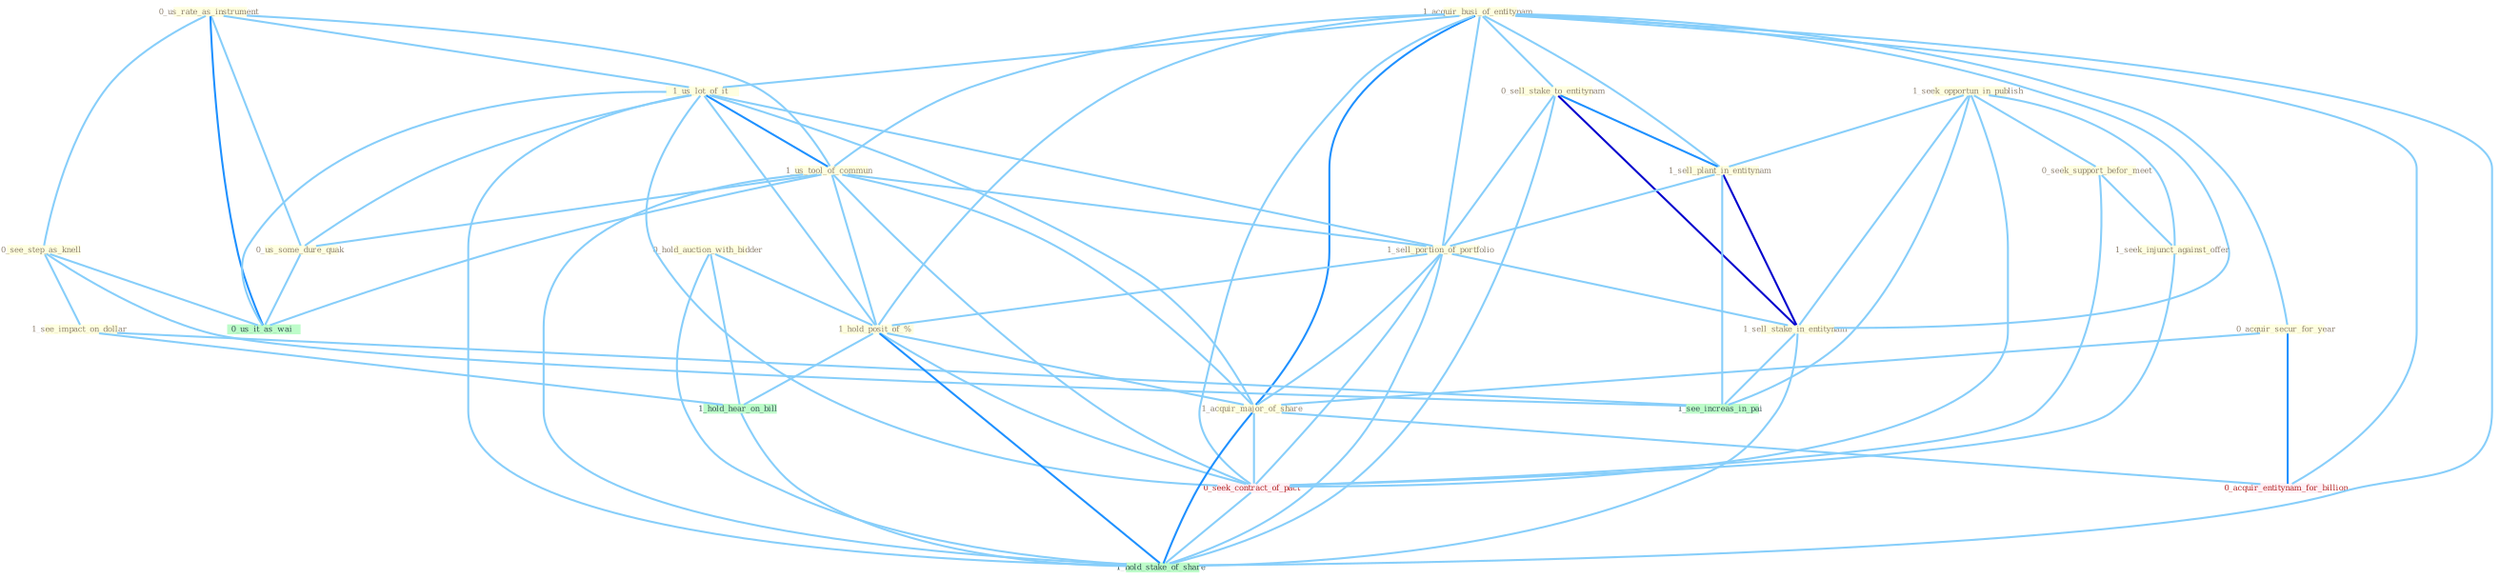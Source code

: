 Graph G{ 
    node
    [shape=polygon,style=filled,width=.5,height=.06,color="#BDFCC9",fixedsize=true,fontsize=4,
    fontcolor="#2f4f4f"];
    {node
    [color="#ffffe0", fontcolor="#8b7d6b"] "1_acquir_busi_of_entitynam " "0_hold_auction_with_bidder " "0_us_rate_as_instrument " "0_see_step_as_knell " "1_us_lot_of_it " "1_seek_opportun_in_publish " "1_see_impact_on_dollar " "1_us_tool_of_commun " "0_sell_stake_to_entitynam " "1_sell_plant_in_entitynam " "0_us_some_dure_quak " "1_sell_portion_of_portfolio " "1_sell_stake_in_entitynam " "1_hold_posit_of_% " "0_seek_support_befor_meet " "0_acquir_secur_for_year " "1_acquir_major_of_share " "1_seek_injunct_against_offer "}
{node [color="#fff0f5", fontcolor="#b22222"] "0_seek_contract_of_pact " "0_acquir_entitynam_for_billion "}
edge [color="#B0E2FF"];

	"1_acquir_busi_of_entitynam " -- "1_us_lot_of_it " [w="1", color="#87cefa" ];
	"1_acquir_busi_of_entitynam " -- "1_us_tool_of_commun " [w="1", color="#87cefa" ];
	"1_acquir_busi_of_entitynam " -- "0_sell_stake_to_entitynam " [w="1", color="#87cefa" ];
	"1_acquir_busi_of_entitynam " -- "1_sell_plant_in_entitynam " [w="1", color="#87cefa" ];
	"1_acquir_busi_of_entitynam " -- "1_sell_portion_of_portfolio " [w="1", color="#87cefa" ];
	"1_acquir_busi_of_entitynam " -- "1_sell_stake_in_entitynam " [w="1", color="#87cefa" ];
	"1_acquir_busi_of_entitynam " -- "1_hold_posit_of_% " [w="1", color="#87cefa" ];
	"1_acquir_busi_of_entitynam " -- "0_acquir_secur_for_year " [w="1", color="#87cefa" ];
	"1_acquir_busi_of_entitynam " -- "1_acquir_major_of_share " [w="2", color="#1e90ff" , len=0.8];
	"1_acquir_busi_of_entitynam " -- "0_seek_contract_of_pact " [w="1", color="#87cefa" ];
	"1_acquir_busi_of_entitynam " -- "0_acquir_entitynam_for_billion " [w="1", color="#87cefa" ];
	"1_acquir_busi_of_entitynam " -- "1_hold_stake_of_share " [w="1", color="#87cefa" ];
	"0_hold_auction_with_bidder " -- "1_hold_posit_of_% " [w="1", color="#87cefa" ];
	"0_hold_auction_with_bidder " -- "1_hold_hear_on_bill " [w="1", color="#87cefa" ];
	"0_hold_auction_with_bidder " -- "1_hold_stake_of_share " [w="1", color="#87cefa" ];
	"0_us_rate_as_instrument " -- "0_see_step_as_knell " [w="1", color="#87cefa" ];
	"0_us_rate_as_instrument " -- "1_us_lot_of_it " [w="1", color="#87cefa" ];
	"0_us_rate_as_instrument " -- "1_us_tool_of_commun " [w="1", color="#87cefa" ];
	"0_us_rate_as_instrument " -- "0_us_some_dure_quak " [w="1", color="#87cefa" ];
	"0_us_rate_as_instrument " -- "0_us_it_as_wai " [w="2", color="#1e90ff" , len=0.8];
	"0_see_step_as_knell " -- "1_see_impact_on_dollar " [w="1", color="#87cefa" ];
	"0_see_step_as_knell " -- "0_us_it_as_wai " [w="1", color="#87cefa" ];
	"0_see_step_as_knell " -- "1_see_increas_in_pai " [w="1", color="#87cefa" ];
	"1_us_lot_of_it " -- "1_us_tool_of_commun " [w="2", color="#1e90ff" , len=0.8];
	"1_us_lot_of_it " -- "0_us_some_dure_quak " [w="1", color="#87cefa" ];
	"1_us_lot_of_it " -- "1_sell_portion_of_portfolio " [w="1", color="#87cefa" ];
	"1_us_lot_of_it " -- "1_hold_posit_of_% " [w="1", color="#87cefa" ];
	"1_us_lot_of_it " -- "1_acquir_major_of_share " [w="1", color="#87cefa" ];
	"1_us_lot_of_it " -- "0_seek_contract_of_pact " [w="1", color="#87cefa" ];
	"1_us_lot_of_it " -- "0_us_it_as_wai " [w="1", color="#87cefa" ];
	"1_us_lot_of_it " -- "1_hold_stake_of_share " [w="1", color="#87cefa" ];
	"1_seek_opportun_in_publish " -- "1_sell_plant_in_entitynam " [w="1", color="#87cefa" ];
	"1_seek_opportun_in_publish " -- "1_sell_stake_in_entitynam " [w="1", color="#87cefa" ];
	"1_seek_opportun_in_publish " -- "0_seek_support_befor_meet " [w="1", color="#87cefa" ];
	"1_seek_opportun_in_publish " -- "1_seek_injunct_against_offer " [w="1", color="#87cefa" ];
	"1_seek_opportun_in_publish " -- "0_seek_contract_of_pact " [w="1", color="#87cefa" ];
	"1_seek_opportun_in_publish " -- "1_see_increas_in_pai " [w="1", color="#87cefa" ];
	"1_see_impact_on_dollar " -- "1_see_increas_in_pai " [w="1", color="#87cefa" ];
	"1_see_impact_on_dollar " -- "1_hold_hear_on_bill " [w="1", color="#87cefa" ];
	"1_us_tool_of_commun " -- "0_us_some_dure_quak " [w="1", color="#87cefa" ];
	"1_us_tool_of_commun " -- "1_sell_portion_of_portfolio " [w="1", color="#87cefa" ];
	"1_us_tool_of_commun " -- "1_hold_posit_of_% " [w="1", color="#87cefa" ];
	"1_us_tool_of_commun " -- "1_acquir_major_of_share " [w="1", color="#87cefa" ];
	"1_us_tool_of_commun " -- "0_seek_contract_of_pact " [w="1", color="#87cefa" ];
	"1_us_tool_of_commun " -- "0_us_it_as_wai " [w="1", color="#87cefa" ];
	"1_us_tool_of_commun " -- "1_hold_stake_of_share " [w="1", color="#87cefa" ];
	"0_sell_stake_to_entitynam " -- "1_sell_plant_in_entitynam " [w="2", color="#1e90ff" , len=0.8];
	"0_sell_stake_to_entitynam " -- "1_sell_portion_of_portfolio " [w="1", color="#87cefa" ];
	"0_sell_stake_to_entitynam " -- "1_sell_stake_in_entitynam " [w="3", color="#0000cd" , len=0.6];
	"0_sell_stake_to_entitynam " -- "1_hold_stake_of_share " [w="1", color="#87cefa" ];
	"1_sell_plant_in_entitynam " -- "1_sell_portion_of_portfolio " [w="1", color="#87cefa" ];
	"1_sell_plant_in_entitynam " -- "1_sell_stake_in_entitynam " [w="3", color="#0000cd" , len=0.6];
	"1_sell_plant_in_entitynam " -- "1_see_increas_in_pai " [w="1", color="#87cefa" ];
	"0_us_some_dure_quak " -- "0_us_it_as_wai " [w="1", color="#87cefa" ];
	"1_sell_portion_of_portfolio " -- "1_sell_stake_in_entitynam " [w="1", color="#87cefa" ];
	"1_sell_portion_of_portfolio " -- "1_hold_posit_of_% " [w="1", color="#87cefa" ];
	"1_sell_portion_of_portfolio " -- "1_acquir_major_of_share " [w="1", color="#87cefa" ];
	"1_sell_portion_of_portfolio " -- "0_seek_contract_of_pact " [w="1", color="#87cefa" ];
	"1_sell_portion_of_portfolio " -- "1_hold_stake_of_share " [w="1", color="#87cefa" ];
	"1_sell_stake_in_entitynam " -- "1_see_increas_in_pai " [w="1", color="#87cefa" ];
	"1_sell_stake_in_entitynam " -- "1_hold_stake_of_share " [w="1", color="#87cefa" ];
	"1_hold_posit_of_% " -- "1_acquir_major_of_share " [w="1", color="#87cefa" ];
	"1_hold_posit_of_% " -- "0_seek_contract_of_pact " [w="1", color="#87cefa" ];
	"1_hold_posit_of_% " -- "1_hold_hear_on_bill " [w="1", color="#87cefa" ];
	"1_hold_posit_of_% " -- "1_hold_stake_of_share " [w="2", color="#1e90ff" , len=0.8];
	"0_seek_support_befor_meet " -- "1_seek_injunct_against_offer " [w="1", color="#87cefa" ];
	"0_seek_support_befor_meet " -- "0_seek_contract_of_pact " [w="1", color="#87cefa" ];
	"0_acquir_secur_for_year " -- "1_acquir_major_of_share " [w="1", color="#87cefa" ];
	"0_acquir_secur_for_year " -- "0_acquir_entitynam_for_billion " [w="2", color="#1e90ff" , len=0.8];
	"1_acquir_major_of_share " -- "0_seek_contract_of_pact " [w="1", color="#87cefa" ];
	"1_acquir_major_of_share " -- "0_acquir_entitynam_for_billion " [w="1", color="#87cefa" ];
	"1_acquir_major_of_share " -- "1_hold_stake_of_share " [w="2", color="#1e90ff" , len=0.8];
	"1_seek_injunct_against_offer " -- "0_seek_contract_of_pact " [w="1", color="#87cefa" ];
	"0_seek_contract_of_pact " -- "1_hold_stake_of_share " [w="1", color="#87cefa" ];
	"1_hold_hear_on_bill " -- "1_hold_stake_of_share " [w="1", color="#87cefa" ];
}